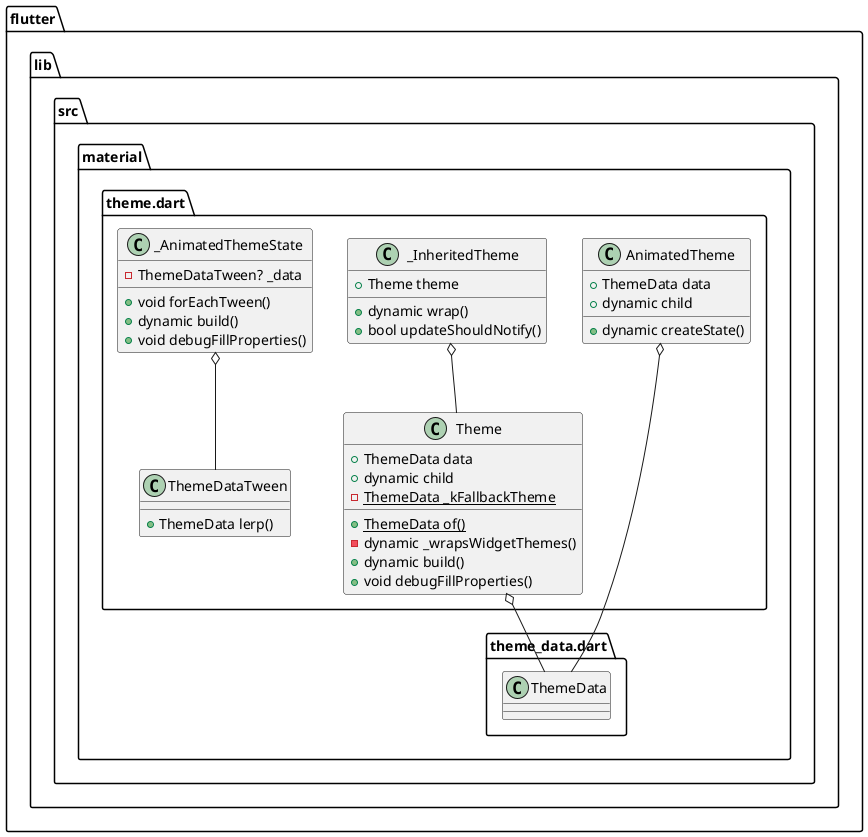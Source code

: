@startuml
set namespaceSeparator ::

class "flutter::lib::src::material::theme.dart::Theme" {
  +ThemeData data
  +dynamic child
  {static} -ThemeData _kFallbackTheme
  {static} +ThemeData of()
  -dynamic _wrapsWidgetThemes()
  +dynamic build()
  +void debugFillProperties()
}

"flutter::lib::src::material::theme.dart::Theme" o-- "flutter::lib::src::material::theme_data.dart::ThemeData"

class "flutter::lib::src::material::theme.dart::_InheritedTheme" {
  +Theme theme
  +dynamic wrap()
  +bool updateShouldNotify()
}

"flutter::lib::src::material::theme.dart::_InheritedTheme" o-- "flutter::lib::src::material::theme.dart::Theme"

class "flutter::lib::src::material::theme.dart::ThemeDataTween" {
  +ThemeData lerp()
}

class "flutter::lib::src::material::theme.dart::AnimatedTheme" {
  +ThemeData data
  +dynamic child
  +dynamic createState()
}

"flutter::lib::src::material::theme.dart::AnimatedTheme" o-- "flutter::lib::src::material::theme_data.dart::ThemeData"

class "flutter::lib::src::material::theme.dart::_AnimatedThemeState" {
  -ThemeDataTween? _data
  +void forEachTween()
  +dynamic build()
  +void debugFillProperties()
}

"flutter::lib::src::material::theme.dart::_AnimatedThemeState" o-- "flutter::lib::src::material::theme.dart::ThemeDataTween"


@enduml